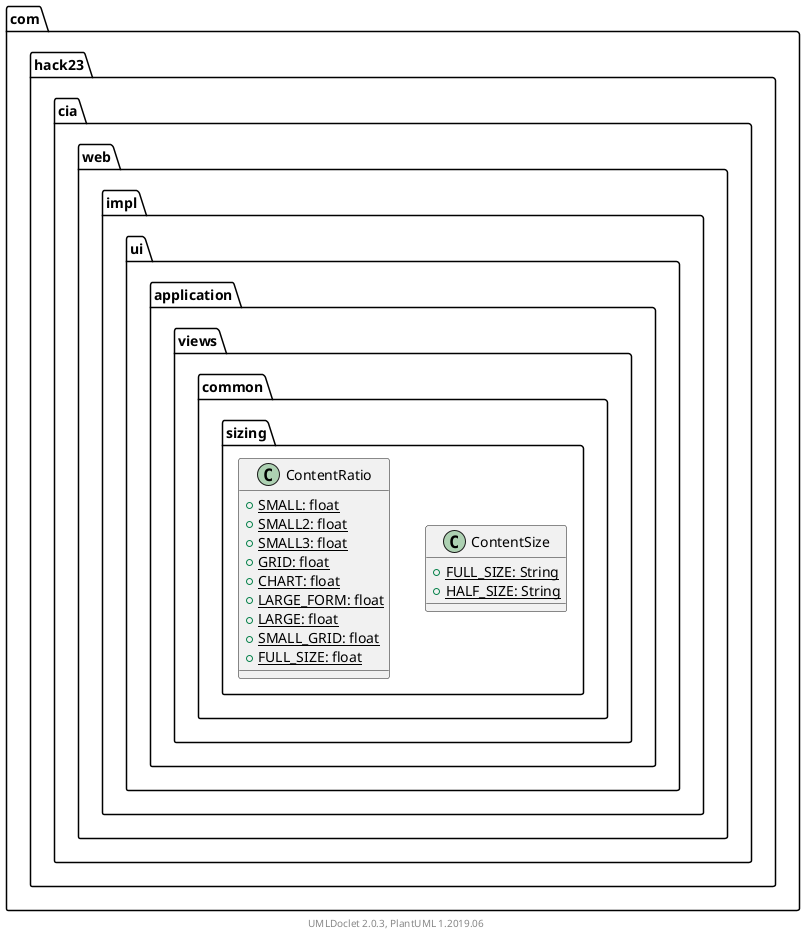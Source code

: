 @startuml
    namespace com.hack23.cia.web.impl.ui.application.views.common.sizing {

        class ContentSize [[ContentSize.html]] {
            {static} +FULL_SIZE: String
            {static} +HALF_SIZE: String
        }

        class ContentRatio [[ContentRatio.html]] {
            {static} +SMALL: float
            {static} +SMALL2: float
            {static} +SMALL3: float
            {static} +GRID: float
            {static} +CHART: float
            {static} +LARGE_FORM: float
            {static} +LARGE: float
            {static} +SMALL_GRID: float
            {static} +FULL_SIZE: float
        }

    }

    center footer UMLDoclet 2.0.3, PlantUML 1.2019.06
@enduml
